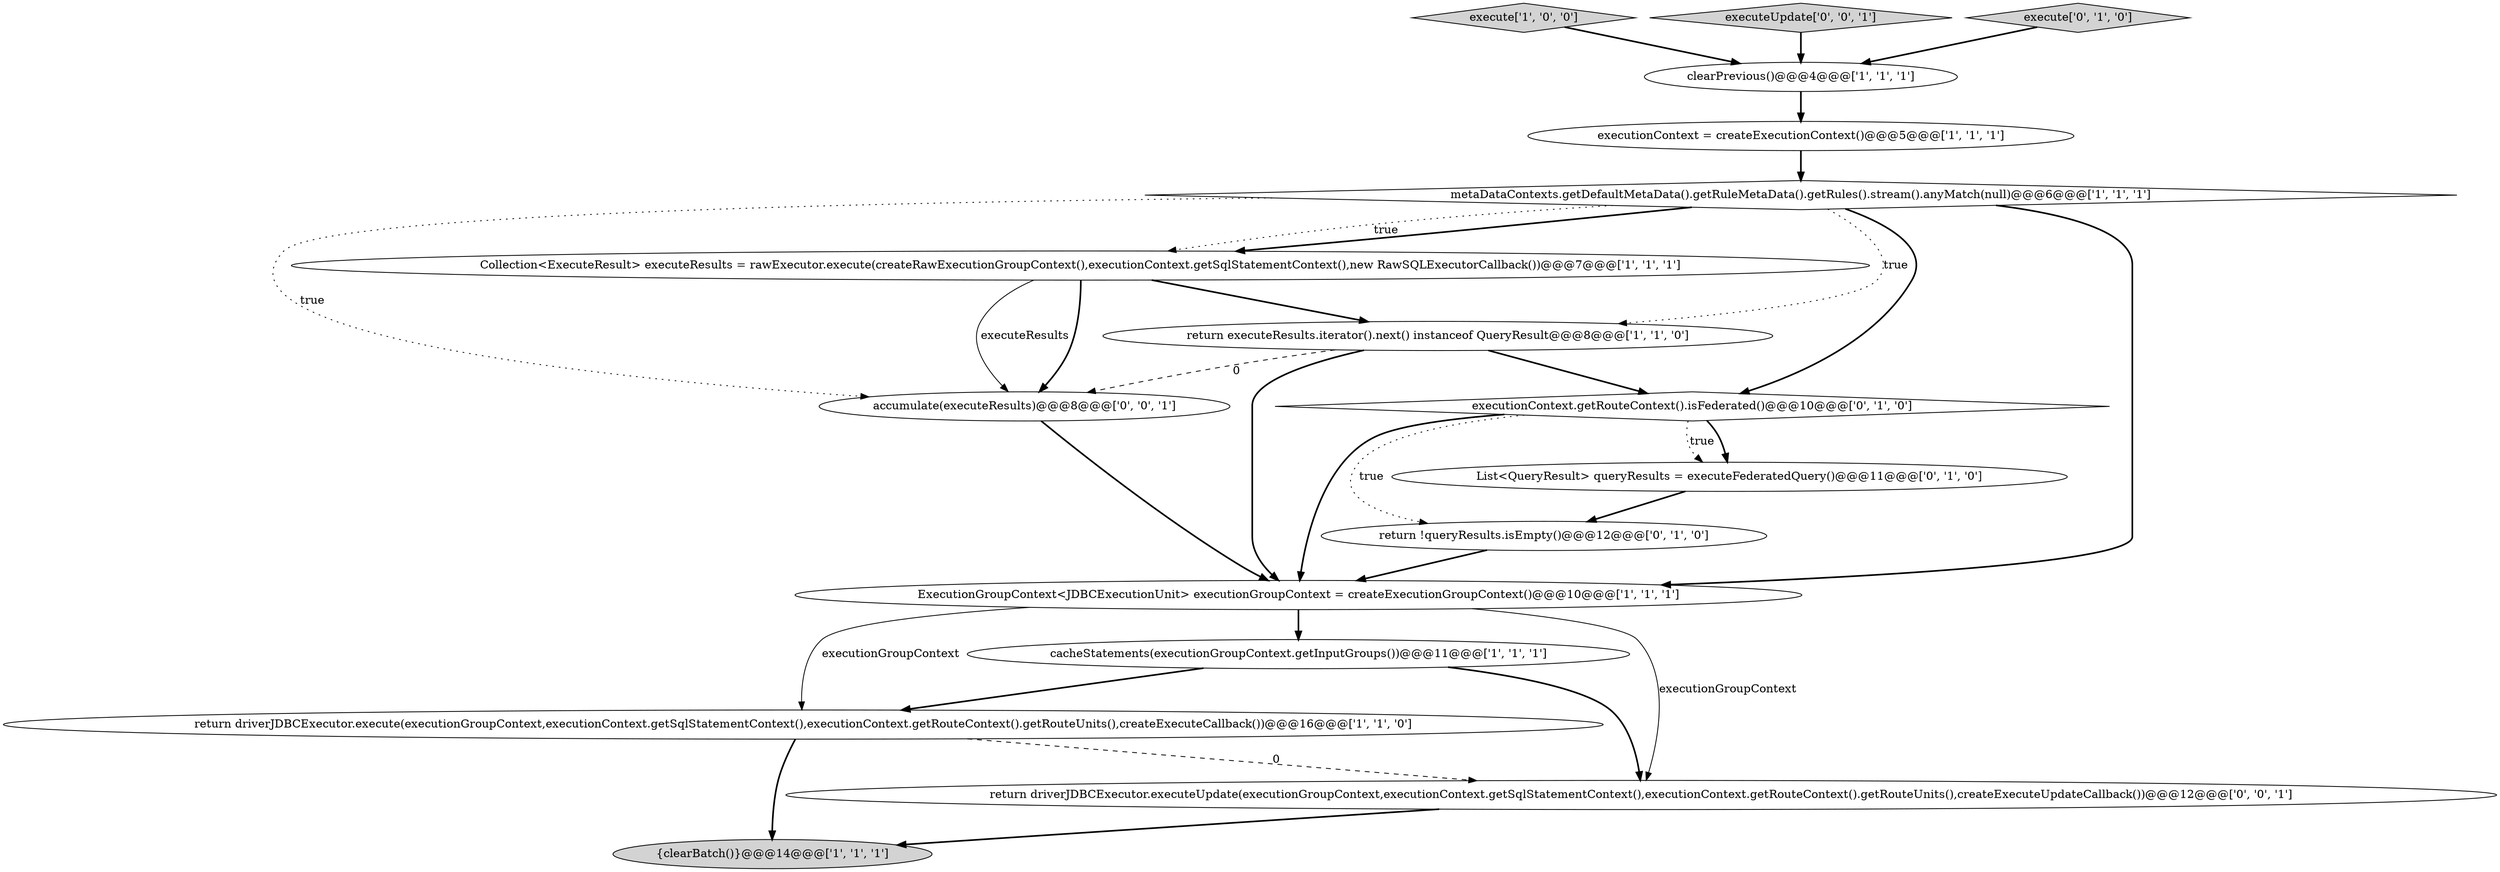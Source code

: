 digraph {
0 [style = filled, label = "{clearBatch()}@@@14@@@['1', '1', '1']", fillcolor = lightgray, shape = ellipse image = "AAA0AAABBB1BBB"];
6 [style = filled, label = "clearPrevious()@@@4@@@['1', '1', '1']", fillcolor = white, shape = ellipse image = "AAA0AAABBB1BBB"];
10 [style = filled, label = "executionContext.getRouteContext().isFederated()@@@10@@@['0', '1', '0']", fillcolor = white, shape = diamond image = "AAA1AAABBB2BBB"];
9 [style = filled, label = "ExecutionGroupContext<JDBCExecutionUnit> executionGroupContext = createExecutionGroupContext()@@@10@@@['1', '1', '1']", fillcolor = white, shape = ellipse image = "AAA0AAABBB1BBB"];
7 [style = filled, label = "return driverJDBCExecutor.execute(executionGroupContext,executionContext.getSqlStatementContext(),executionContext.getRouteContext().getRouteUnits(),createExecuteCallback())@@@16@@@['1', '1', '0']", fillcolor = white, shape = ellipse image = "AAA0AAABBB1BBB"];
2 [style = filled, label = "executionContext = createExecutionContext()@@@5@@@['1', '1', '1']", fillcolor = white, shape = ellipse image = "AAA0AAABBB1BBB"];
11 [style = filled, label = "List<QueryResult> queryResults = executeFederatedQuery()@@@11@@@['0', '1', '0']", fillcolor = white, shape = ellipse image = "AAA1AAABBB2BBB"];
12 [style = filled, label = "return !queryResults.isEmpty()@@@12@@@['0', '1', '0']", fillcolor = white, shape = ellipse image = "AAA1AAABBB2BBB"];
4 [style = filled, label = "execute['1', '0', '0']", fillcolor = lightgray, shape = diamond image = "AAA0AAABBB1BBB"];
1 [style = filled, label = "return executeResults.iterator().next() instanceof QueryResult@@@8@@@['1', '1', '0']", fillcolor = white, shape = ellipse image = "AAA0AAABBB1BBB"];
16 [style = filled, label = "executeUpdate['0', '0', '1']", fillcolor = lightgray, shape = diamond image = "AAA0AAABBB3BBB"];
8 [style = filled, label = "Collection<ExecuteResult> executeResults = rawExecutor.execute(createRawExecutionGroupContext(),executionContext.getSqlStatementContext(),new RawSQLExecutorCallback())@@@7@@@['1', '1', '1']", fillcolor = white, shape = ellipse image = "AAA0AAABBB1BBB"];
14 [style = filled, label = "return driverJDBCExecutor.executeUpdate(executionGroupContext,executionContext.getSqlStatementContext(),executionContext.getRouteContext().getRouteUnits(),createExecuteUpdateCallback())@@@12@@@['0', '0', '1']", fillcolor = white, shape = ellipse image = "AAA0AAABBB3BBB"];
15 [style = filled, label = "accumulate(executeResults)@@@8@@@['0', '0', '1']", fillcolor = white, shape = ellipse image = "AAA0AAABBB3BBB"];
3 [style = filled, label = "cacheStatements(executionGroupContext.getInputGroups())@@@11@@@['1', '1', '1']", fillcolor = white, shape = ellipse image = "AAA0AAABBB1BBB"];
5 [style = filled, label = "metaDataContexts.getDefaultMetaData().getRuleMetaData().getRules().stream().anyMatch(null)@@@6@@@['1', '1', '1']", fillcolor = white, shape = diamond image = "AAA0AAABBB1BBB"];
13 [style = filled, label = "execute['0', '1', '0']", fillcolor = lightgray, shape = diamond image = "AAA0AAABBB2BBB"];
5->8 [style = dotted, label="true"];
4->6 [style = bold, label=""];
3->14 [style = bold, label=""];
5->8 [style = bold, label=""];
1->9 [style = bold, label=""];
1->10 [style = bold, label=""];
11->12 [style = bold, label=""];
15->9 [style = bold, label=""];
10->12 [style = dotted, label="true"];
8->15 [style = solid, label="executeResults"];
10->9 [style = bold, label=""];
2->5 [style = bold, label=""];
9->3 [style = bold, label=""];
13->6 [style = bold, label=""];
5->15 [style = dotted, label="true"];
14->0 [style = bold, label=""];
10->11 [style = bold, label=""];
5->9 [style = bold, label=""];
3->7 [style = bold, label=""];
5->10 [style = bold, label=""];
6->2 [style = bold, label=""];
8->1 [style = bold, label=""];
12->9 [style = bold, label=""];
9->14 [style = solid, label="executionGroupContext"];
9->7 [style = solid, label="executionGroupContext"];
7->0 [style = bold, label=""];
16->6 [style = bold, label=""];
1->15 [style = dashed, label="0"];
5->1 [style = dotted, label="true"];
7->14 [style = dashed, label="0"];
10->11 [style = dotted, label="true"];
8->15 [style = bold, label=""];
}

